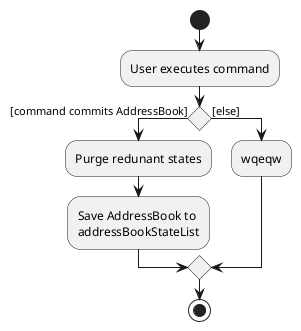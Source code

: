 @startuml
start
:User executes command;

'Since the beta syntax does not support placing the condition outside the
'diamond we place it as the true branch instead.

if () then ([command commits AddressBook])
    :Purge redunant states;
    :Save AddressBook to
    addressBookStateList;
else ([else])
    :wqeqw;
endif
stop
@enduml
